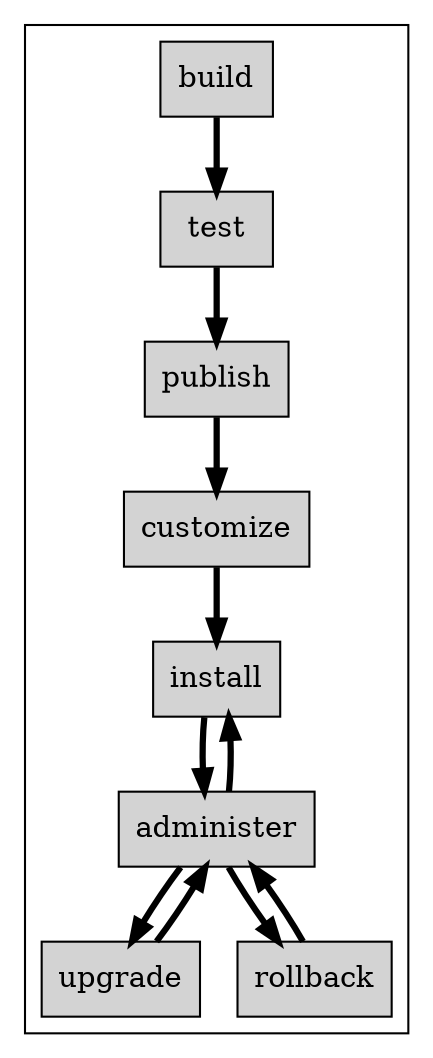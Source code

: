 
digraph G {
	rankdir=TD
	{	node [style=filled shape=box]
		build test publish customize install upgrade rollback administer
	}
	subgraph cluster_0 {
		edge [penwidth=3.0]
		build -> test -> publish -> customize -> install
		administer -> install -> administer
		administer -> upgrade -> administer
		administer -> rollback -> administer
	}
}
